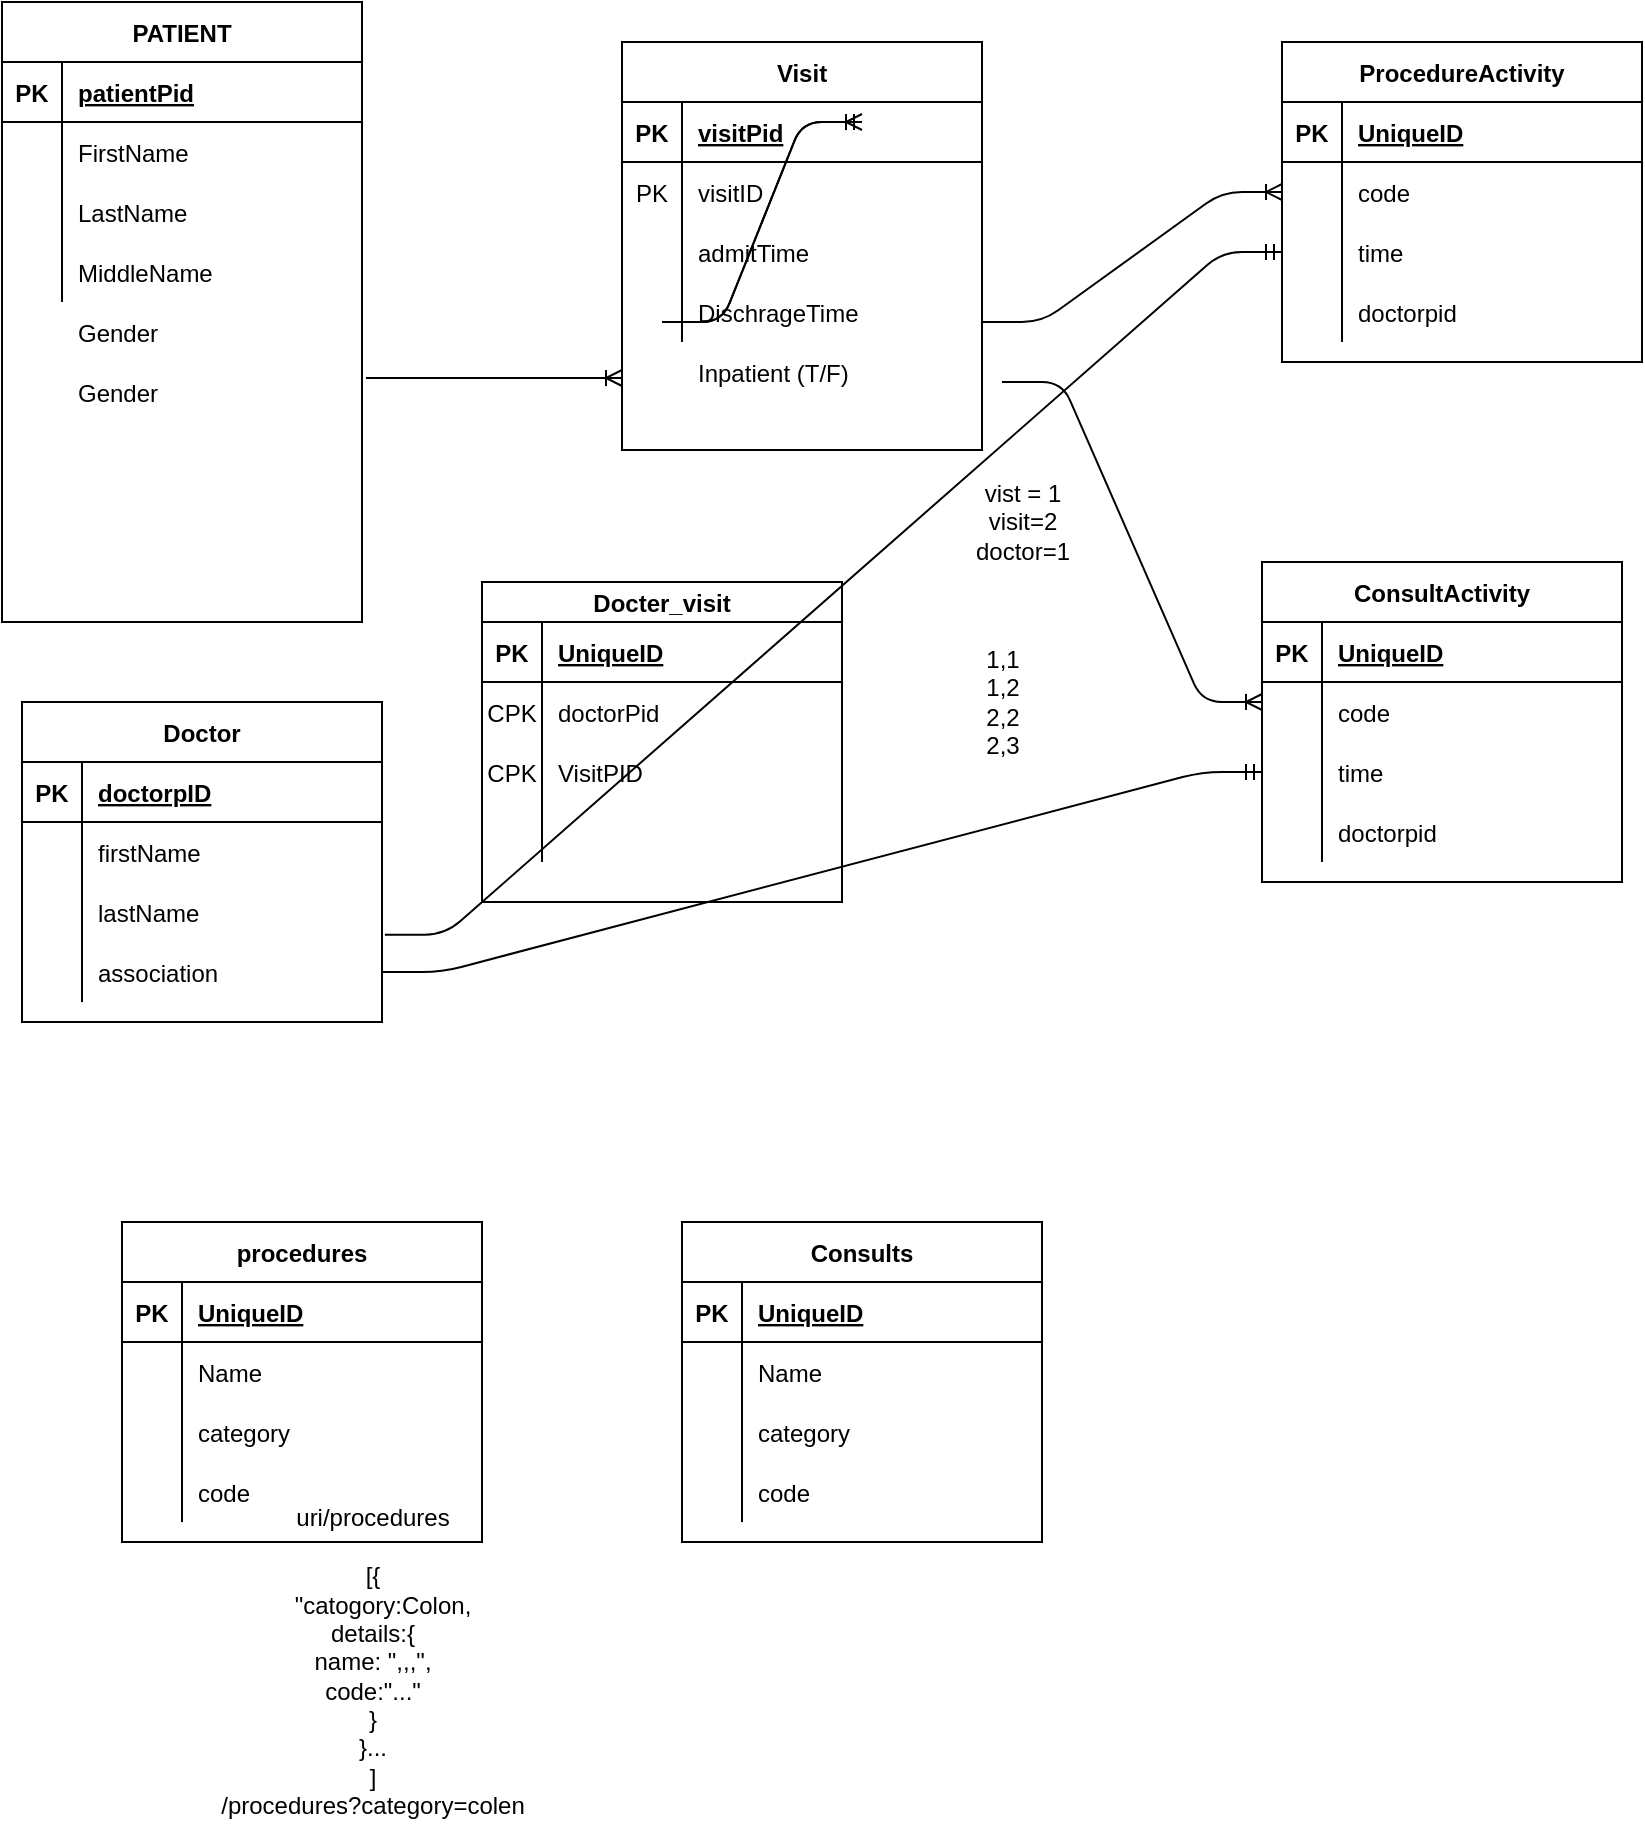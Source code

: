 <mxfile version="14.7.7" type="device"><diagram id="TYVyTrR4eJwqvNRYr55k" name="Page-1"><mxGraphModel dx="1395" dy="656" grid="1" gridSize="10" guides="1" tooltips="1" connect="1" arrows="1" fold="1" page="1" pageScale="1" pageWidth="850" pageHeight="1100" math="0" shadow="0"><root><mxCell id="0"/><mxCell id="1" parent="0"/><mxCell id="mOoH6CRl-uPgWCGxMb5Z-5" value="PATIENT" style="shape=table;startSize=30;container=1;collapsible=1;childLayout=tableLayout;fixedRows=1;rowLines=0;fontStyle=1;align=center;resizeLast=1;" vertex="1" parent="1"><mxGeometry x="170" y="40" width="180" height="310" as="geometry"/></mxCell><mxCell id="mOoH6CRl-uPgWCGxMb5Z-6" value="" style="shape=partialRectangle;collapsible=0;dropTarget=0;pointerEvents=0;fillColor=none;top=0;left=0;bottom=1;right=0;points=[[0,0.5],[1,0.5]];portConstraint=eastwest;" vertex="1" parent="mOoH6CRl-uPgWCGxMb5Z-5"><mxGeometry y="30" width="180" height="30" as="geometry"/></mxCell><mxCell id="mOoH6CRl-uPgWCGxMb5Z-7" value="PK" style="shape=partialRectangle;connectable=0;fillColor=none;top=0;left=0;bottom=0;right=0;fontStyle=1;overflow=hidden;" vertex="1" parent="mOoH6CRl-uPgWCGxMb5Z-6"><mxGeometry width="30" height="30" as="geometry"/></mxCell><mxCell id="mOoH6CRl-uPgWCGxMb5Z-8" value="patientPid" style="shape=partialRectangle;connectable=0;fillColor=none;top=0;left=0;bottom=0;right=0;align=left;spacingLeft=6;fontStyle=5;overflow=hidden;" vertex="1" parent="mOoH6CRl-uPgWCGxMb5Z-6"><mxGeometry x="30" width="150" height="30" as="geometry"/></mxCell><mxCell id="mOoH6CRl-uPgWCGxMb5Z-9" value="" style="shape=partialRectangle;collapsible=0;dropTarget=0;pointerEvents=0;fillColor=none;top=0;left=0;bottom=0;right=0;points=[[0,0.5],[1,0.5]];portConstraint=eastwest;" vertex="1" parent="mOoH6CRl-uPgWCGxMb5Z-5"><mxGeometry y="60" width="180" height="30" as="geometry"/></mxCell><mxCell id="mOoH6CRl-uPgWCGxMb5Z-10" value="" style="shape=partialRectangle;connectable=0;fillColor=none;top=0;left=0;bottom=0;right=0;editable=1;overflow=hidden;" vertex="1" parent="mOoH6CRl-uPgWCGxMb5Z-9"><mxGeometry width="30" height="30" as="geometry"/></mxCell><mxCell id="mOoH6CRl-uPgWCGxMb5Z-11" value="FirstName" style="shape=partialRectangle;connectable=0;fillColor=none;top=0;left=0;bottom=0;right=0;align=left;spacingLeft=6;overflow=hidden;" vertex="1" parent="mOoH6CRl-uPgWCGxMb5Z-9"><mxGeometry x="30" width="150" height="30" as="geometry"/></mxCell><mxCell id="mOoH6CRl-uPgWCGxMb5Z-12" value="" style="shape=partialRectangle;collapsible=0;dropTarget=0;pointerEvents=0;fillColor=none;top=0;left=0;bottom=0;right=0;points=[[0,0.5],[1,0.5]];portConstraint=eastwest;" vertex="1" parent="mOoH6CRl-uPgWCGxMb5Z-5"><mxGeometry y="90" width="180" height="30" as="geometry"/></mxCell><mxCell id="mOoH6CRl-uPgWCGxMb5Z-13" value="" style="shape=partialRectangle;connectable=0;fillColor=none;top=0;left=0;bottom=0;right=0;editable=1;overflow=hidden;" vertex="1" parent="mOoH6CRl-uPgWCGxMb5Z-12"><mxGeometry width="30" height="30" as="geometry"/></mxCell><mxCell id="mOoH6CRl-uPgWCGxMb5Z-14" value="LastName" style="shape=partialRectangle;connectable=0;fillColor=none;top=0;left=0;bottom=0;right=0;align=left;spacingLeft=6;overflow=hidden;" vertex="1" parent="mOoH6CRl-uPgWCGxMb5Z-12"><mxGeometry x="30" width="150" height="30" as="geometry"/></mxCell><mxCell id="mOoH6CRl-uPgWCGxMb5Z-15" value="" style="shape=partialRectangle;collapsible=0;dropTarget=0;pointerEvents=0;fillColor=none;top=0;left=0;bottom=0;right=0;points=[[0,0.5],[1,0.5]];portConstraint=eastwest;" vertex="1" parent="mOoH6CRl-uPgWCGxMb5Z-5"><mxGeometry y="120" width="180" height="30" as="geometry"/></mxCell><mxCell id="mOoH6CRl-uPgWCGxMb5Z-16" value="" style="shape=partialRectangle;connectable=0;fillColor=none;top=0;left=0;bottom=0;right=0;editable=1;overflow=hidden;" vertex="1" parent="mOoH6CRl-uPgWCGxMb5Z-15"><mxGeometry width="30" height="30" as="geometry"/></mxCell><mxCell id="mOoH6CRl-uPgWCGxMb5Z-17" value="MiddleName" style="shape=partialRectangle;connectable=0;fillColor=none;top=0;left=0;bottom=0;right=0;align=left;spacingLeft=6;overflow=hidden;" vertex="1" parent="mOoH6CRl-uPgWCGxMb5Z-15"><mxGeometry x="30" width="150" height="30" as="geometry"/></mxCell><mxCell id="mOoH6CRl-uPgWCGxMb5Z-18" value="" style="shape=partialRectangle;collapsible=0;dropTarget=0;pointerEvents=0;fillColor=none;top=0;left=0;bottom=0;right=0;points=[[0,0.5],[1,0.5]];portConstraint=eastwest;" vertex="1" parent="1"><mxGeometry x="170" y="190" width="180" height="30" as="geometry"/></mxCell><mxCell id="mOoH6CRl-uPgWCGxMb5Z-19" value="" style="shape=partialRectangle;connectable=0;fillColor=none;top=0;left=0;bottom=0;right=0;editable=1;overflow=hidden;" vertex="1" parent="mOoH6CRl-uPgWCGxMb5Z-18"><mxGeometry width="30" height="30" as="geometry"/></mxCell><mxCell id="mOoH6CRl-uPgWCGxMb5Z-20" value="Gender" style="shape=partialRectangle;connectable=0;fillColor=none;top=0;left=0;bottom=0;right=0;align=left;spacingLeft=6;overflow=hidden;" vertex="1" parent="mOoH6CRl-uPgWCGxMb5Z-18"><mxGeometry x="30" width="150" height="30" as="geometry"/></mxCell><mxCell id="mOoH6CRl-uPgWCGxMb5Z-21" value="" style="shape=partialRectangle;collapsible=0;dropTarget=0;pointerEvents=0;fillColor=none;top=0;left=0;bottom=0;right=0;points=[[0,0.5],[1,0.5]];portConstraint=eastwest;" vertex="1" parent="1"><mxGeometry x="170" y="220" width="180" height="30" as="geometry"/></mxCell><mxCell id="mOoH6CRl-uPgWCGxMb5Z-22" value="" style="shape=partialRectangle;connectable=0;fillColor=none;top=0;left=0;bottom=0;right=0;editable=1;overflow=hidden;" vertex="1" parent="mOoH6CRl-uPgWCGxMb5Z-21"><mxGeometry width="30" height="30" as="geometry"/></mxCell><mxCell id="mOoH6CRl-uPgWCGxMb5Z-23" value="Gender" style="shape=partialRectangle;connectable=0;fillColor=none;top=0;left=0;bottom=0;right=0;align=left;spacingLeft=6;overflow=hidden;" vertex="1" parent="mOoH6CRl-uPgWCGxMb5Z-21"><mxGeometry x="30" width="150" height="30" as="geometry"/></mxCell><mxCell id="mOoH6CRl-uPgWCGxMb5Z-24" value="Visit" style="shape=table;startSize=30;container=1;collapsible=1;childLayout=tableLayout;fixedRows=1;rowLines=0;fontStyle=1;align=center;resizeLast=1;" vertex="1" parent="1"><mxGeometry x="480" y="60" width="180" height="204" as="geometry"/></mxCell><mxCell id="mOoH6CRl-uPgWCGxMb5Z-25" value="" style="shape=partialRectangle;collapsible=0;dropTarget=0;pointerEvents=0;fillColor=none;top=0;left=0;bottom=1;right=0;points=[[0,0.5],[1,0.5]];portConstraint=eastwest;" vertex="1" parent="mOoH6CRl-uPgWCGxMb5Z-24"><mxGeometry y="30" width="180" height="30" as="geometry"/></mxCell><mxCell id="mOoH6CRl-uPgWCGxMb5Z-26" value="PK" style="shape=partialRectangle;connectable=0;fillColor=none;top=0;left=0;bottom=0;right=0;fontStyle=1;overflow=hidden;" vertex="1" parent="mOoH6CRl-uPgWCGxMb5Z-25"><mxGeometry width="30" height="30" as="geometry"/></mxCell><mxCell id="mOoH6CRl-uPgWCGxMb5Z-27" value="visitPid" style="shape=partialRectangle;connectable=0;fillColor=none;top=0;left=0;bottom=0;right=0;align=left;spacingLeft=6;fontStyle=5;overflow=hidden;" vertex="1" parent="mOoH6CRl-uPgWCGxMb5Z-25"><mxGeometry x="30" width="150" height="30" as="geometry"/></mxCell><mxCell id="mOoH6CRl-uPgWCGxMb5Z-28" value="" style="shape=partialRectangle;collapsible=0;dropTarget=0;pointerEvents=0;fillColor=none;top=0;left=0;bottom=0;right=0;points=[[0,0.5],[1,0.5]];portConstraint=eastwest;" vertex="1" parent="mOoH6CRl-uPgWCGxMb5Z-24"><mxGeometry y="60" width="180" height="30" as="geometry"/></mxCell><mxCell id="mOoH6CRl-uPgWCGxMb5Z-29" value="PK" style="shape=partialRectangle;connectable=0;fillColor=none;top=0;left=0;bottom=0;right=0;editable=1;overflow=hidden;" vertex="1" parent="mOoH6CRl-uPgWCGxMb5Z-28"><mxGeometry width="30" height="30" as="geometry"/></mxCell><mxCell id="mOoH6CRl-uPgWCGxMb5Z-30" value="visitID" style="shape=partialRectangle;connectable=0;fillColor=none;top=0;left=0;bottom=0;right=0;align=left;spacingLeft=6;overflow=hidden;" vertex="1" parent="mOoH6CRl-uPgWCGxMb5Z-28"><mxGeometry x="30" width="150" height="30" as="geometry"/></mxCell><mxCell id="mOoH6CRl-uPgWCGxMb5Z-31" value="" style="shape=partialRectangle;collapsible=0;dropTarget=0;pointerEvents=0;fillColor=none;top=0;left=0;bottom=0;right=0;points=[[0,0.5],[1,0.5]];portConstraint=eastwest;" vertex="1" parent="mOoH6CRl-uPgWCGxMb5Z-24"><mxGeometry y="90" width="180" height="30" as="geometry"/></mxCell><mxCell id="mOoH6CRl-uPgWCGxMb5Z-32" value="" style="shape=partialRectangle;connectable=0;fillColor=none;top=0;left=0;bottom=0;right=0;editable=1;overflow=hidden;" vertex="1" parent="mOoH6CRl-uPgWCGxMb5Z-31"><mxGeometry width="30" height="30" as="geometry"/></mxCell><mxCell id="mOoH6CRl-uPgWCGxMb5Z-33" value="admitTime" style="shape=partialRectangle;connectable=0;fillColor=none;top=0;left=0;bottom=0;right=0;align=left;spacingLeft=6;overflow=hidden;" vertex="1" parent="mOoH6CRl-uPgWCGxMb5Z-31"><mxGeometry x="30" width="150" height="30" as="geometry"/></mxCell><mxCell id="mOoH6CRl-uPgWCGxMb5Z-34" value="" style="shape=partialRectangle;collapsible=0;dropTarget=0;pointerEvents=0;fillColor=none;top=0;left=0;bottom=0;right=0;points=[[0,0.5],[1,0.5]];portConstraint=eastwest;" vertex="1" parent="mOoH6CRl-uPgWCGxMb5Z-24"><mxGeometry y="120" width="180" height="30" as="geometry"/></mxCell><mxCell id="mOoH6CRl-uPgWCGxMb5Z-35" value="" style="shape=partialRectangle;connectable=0;fillColor=none;top=0;left=0;bottom=0;right=0;editable=1;overflow=hidden;" vertex="1" parent="mOoH6CRl-uPgWCGxMb5Z-34"><mxGeometry width="30" height="30" as="geometry"/></mxCell><mxCell id="mOoH6CRl-uPgWCGxMb5Z-36" value="DischrageTime" style="shape=partialRectangle;connectable=0;fillColor=none;top=0;left=0;bottom=0;right=0;align=left;spacingLeft=6;overflow=hidden;" vertex="1" parent="mOoH6CRl-uPgWCGxMb5Z-34"><mxGeometry x="30" width="150" height="30" as="geometry"/></mxCell><mxCell id="mOoH6CRl-uPgWCGxMb5Z-37" value="Inpatient (T/F)" style="shape=partialRectangle;connectable=0;fillColor=none;top=0;left=0;bottom=0;right=0;align=left;spacingLeft=6;overflow=hidden;" vertex="1" parent="1"><mxGeometry x="510" y="210" width="150" height="30" as="geometry"/></mxCell><mxCell id="mOoH6CRl-uPgWCGxMb5Z-38" value="" style="edgeStyle=entityRelationEdgeStyle;fontSize=12;html=1;endArrow=ERoneToMany;" edge="1" parent="1"><mxGeometry width="100" height="100" relative="1" as="geometry"><mxPoint x="352" y="228" as="sourcePoint"/><mxPoint x="480" y="228" as="targetPoint"/></mxGeometry></mxCell><mxCell id="mOoH6CRl-uPgWCGxMb5Z-39" value="Doctor" style="shape=table;startSize=30;container=1;collapsible=1;childLayout=tableLayout;fixedRows=1;rowLines=0;fontStyle=1;align=center;resizeLast=1;" vertex="1" parent="1"><mxGeometry x="180" y="390" width="180" height="160" as="geometry"/></mxCell><mxCell id="mOoH6CRl-uPgWCGxMb5Z-40" value="" style="shape=partialRectangle;collapsible=0;dropTarget=0;pointerEvents=0;fillColor=none;top=0;left=0;bottom=1;right=0;points=[[0,0.5],[1,0.5]];portConstraint=eastwest;" vertex="1" parent="mOoH6CRl-uPgWCGxMb5Z-39"><mxGeometry y="30" width="180" height="30" as="geometry"/></mxCell><mxCell id="mOoH6CRl-uPgWCGxMb5Z-41" value="PK" style="shape=partialRectangle;connectable=0;fillColor=none;top=0;left=0;bottom=0;right=0;fontStyle=1;overflow=hidden;" vertex="1" parent="mOoH6CRl-uPgWCGxMb5Z-40"><mxGeometry width="30" height="30" as="geometry"/></mxCell><mxCell id="mOoH6CRl-uPgWCGxMb5Z-42" value="doctorpID" style="shape=partialRectangle;connectable=0;fillColor=none;top=0;left=0;bottom=0;right=0;align=left;spacingLeft=6;fontStyle=5;overflow=hidden;" vertex="1" parent="mOoH6CRl-uPgWCGxMb5Z-40"><mxGeometry x="30" width="150" height="30" as="geometry"/></mxCell><mxCell id="mOoH6CRl-uPgWCGxMb5Z-43" value="" style="shape=partialRectangle;collapsible=0;dropTarget=0;pointerEvents=0;fillColor=none;top=0;left=0;bottom=0;right=0;points=[[0,0.5],[1,0.5]];portConstraint=eastwest;" vertex="1" parent="mOoH6CRl-uPgWCGxMb5Z-39"><mxGeometry y="60" width="180" height="30" as="geometry"/></mxCell><mxCell id="mOoH6CRl-uPgWCGxMb5Z-44" value="" style="shape=partialRectangle;connectable=0;fillColor=none;top=0;left=0;bottom=0;right=0;editable=1;overflow=hidden;" vertex="1" parent="mOoH6CRl-uPgWCGxMb5Z-43"><mxGeometry width="30" height="30" as="geometry"/></mxCell><mxCell id="mOoH6CRl-uPgWCGxMb5Z-45" value="firstName" style="shape=partialRectangle;connectable=0;fillColor=none;top=0;left=0;bottom=0;right=0;align=left;spacingLeft=6;overflow=hidden;" vertex="1" parent="mOoH6CRl-uPgWCGxMb5Z-43"><mxGeometry x="30" width="150" height="30" as="geometry"/></mxCell><mxCell id="mOoH6CRl-uPgWCGxMb5Z-46" value="" style="shape=partialRectangle;collapsible=0;dropTarget=0;pointerEvents=0;fillColor=none;top=0;left=0;bottom=0;right=0;points=[[0,0.5],[1,0.5]];portConstraint=eastwest;" vertex="1" parent="mOoH6CRl-uPgWCGxMb5Z-39"><mxGeometry y="90" width="180" height="30" as="geometry"/></mxCell><mxCell id="mOoH6CRl-uPgWCGxMb5Z-47" value="" style="shape=partialRectangle;connectable=0;fillColor=none;top=0;left=0;bottom=0;right=0;editable=1;overflow=hidden;" vertex="1" parent="mOoH6CRl-uPgWCGxMb5Z-46"><mxGeometry width="30" height="30" as="geometry"/></mxCell><mxCell id="mOoH6CRl-uPgWCGxMb5Z-48" value="lastName" style="shape=partialRectangle;connectable=0;fillColor=none;top=0;left=0;bottom=0;right=0;align=left;spacingLeft=6;overflow=hidden;" vertex="1" parent="mOoH6CRl-uPgWCGxMb5Z-46"><mxGeometry x="30" width="150" height="30" as="geometry"/></mxCell><mxCell id="mOoH6CRl-uPgWCGxMb5Z-49" value="" style="shape=partialRectangle;collapsible=0;dropTarget=0;pointerEvents=0;fillColor=none;top=0;left=0;bottom=0;right=0;points=[[0,0.5],[1,0.5]];portConstraint=eastwest;" vertex="1" parent="mOoH6CRl-uPgWCGxMb5Z-39"><mxGeometry y="120" width="180" height="30" as="geometry"/></mxCell><mxCell id="mOoH6CRl-uPgWCGxMb5Z-50" value="" style="shape=partialRectangle;connectable=0;fillColor=none;top=0;left=0;bottom=0;right=0;editable=1;overflow=hidden;" vertex="1" parent="mOoH6CRl-uPgWCGxMb5Z-49"><mxGeometry width="30" height="30" as="geometry"/></mxCell><mxCell id="mOoH6CRl-uPgWCGxMb5Z-51" value="association" style="shape=partialRectangle;connectable=0;fillColor=none;top=0;left=0;bottom=0;right=0;align=left;spacingLeft=6;overflow=hidden;" vertex="1" parent="mOoH6CRl-uPgWCGxMb5Z-49"><mxGeometry x="30" width="150" height="30" as="geometry"/></mxCell><mxCell id="mOoH6CRl-uPgWCGxMb5Z-53" value="Docter_visit" style="shape=table;startSize=20;container=1;collapsible=1;childLayout=tableLayout;fixedRows=1;rowLines=0;fontStyle=1;align=center;resizeLast=1;" vertex="1" parent="1"><mxGeometry x="410" y="330" width="180" height="160" as="geometry"/></mxCell><mxCell id="mOoH6CRl-uPgWCGxMb5Z-54" value="" style="shape=partialRectangle;collapsible=0;dropTarget=0;pointerEvents=0;fillColor=none;top=0;left=0;bottom=1;right=0;points=[[0,0.5],[1,0.5]];portConstraint=eastwest;" vertex="1" parent="mOoH6CRl-uPgWCGxMb5Z-53"><mxGeometry y="20" width="180" height="30" as="geometry"/></mxCell><mxCell id="mOoH6CRl-uPgWCGxMb5Z-55" value="PK" style="shape=partialRectangle;connectable=0;fillColor=none;top=0;left=0;bottom=0;right=0;fontStyle=1;overflow=hidden;" vertex="1" parent="mOoH6CRl-uPgWCGxMb5Z-54"><mxGeometry width="30" height="30" as="geometry"/></mxCell><mxCell id="mOoH6CRl-uPgWCGxMb5Z-56" value="UniqueID" style="shape=partialRectangle;connectable=0;fillColor=none;top=0;left=0;bottom=0;right=0;align=left;spacingLeft=6;fontStyle=5;overflow=hidden;" vertex="1" parent="mOoH6CRl-uPgWCGxMb5Z-54"><mxGeometry x="30" width="150" height="30" as="geometry"/></mxCell><mxCell id="mOoH6CRl-uPgWCGxMb5Z-57" value="" style="shape=partialRectangle;collapsible=0;dropTarget=0;pointerEvents=0;fillColor=none;top=0;left=0;bottom=0;right=0;points=[[0,0.5],[1,0.5]];portConstraint=eastwest;" vertex="1" parent="mOoH6CRl-uPgWCGxMb5Z-53"><mxGeometry y="50" width="180" height="30" as="geometry"/></mxCell><mxCell id="mOoH6CRl-uPgWCGxMb5Z-58" value="CPK" style="shape=partialRectangle;connectable=0;fillColor=none;top=0;left=0;bottom=0;right=0;editable=1;overflow=hidden;" vertex="1" parent="mOoH6CRl-uPgWCGxMb5Z-57"><mxGeometry width="30" height="30" as="geometry"/></mxCell><mxCell id="mOoH6CRl-uPgWCGxMb5Z-59" value="doctorPid" style="shape=partialRectangle;connectable=0;fillColor=none;top=0;left=0;bottom=0;right=0;align=left;spacingLeft=6;overflow=hidden;" vertex="1" parent="mOoH6CRl-uPgWCGxMb5Z-57"><mxGeometry x="30" width="150" height="30" as="geometry"/></mxCell><mxCell id="mOoH6CRl-uPgWCGxMb5Z-60" value="" style="shape=partialRectangle;collapsible=0;dropTarget=0;pointerEvents=0;fillColor=none;top=0;left=0;bottom=0;right=0;points=[[0,0.5],[1,0.5]];portConstraint=eastwest;" vertex="1" parent="mOoH6CRl-uPgWCGxMb5Z-53"><mxGeometry y="80" width="180" height="30" as="geometry"/></mxCell><mxCell id="mOoH6CRl-uPgWCGxMb5Z-61" value="CPK" style="shape=partialRectangle;connectable=0;fillColor=none;top=0;left=0;bottom=0;right=0;editable=1;overflow=hidden;" vertex="1" parent="mOoH6CRl-uPgWCGxMb5Z-60"><mxGeometry width="30" height="30" as="geometry"/></mxCell><mxCell id="mOoH6CRl-uPgWCGxMb5Z-62" value="VisitPID" style="shape=partialRectangle;connectable=0;fillColor=none;top=0;left=0;bottom=0;right=0;align=left;spacingLeft=6;overflow=hidden;" vertex="1" parent="mOoH6CRl-uPgWCGxMb5Z-60"><mxGeometry x="30" width="150" height="30" as="geometry"/></mxCell><mxCell id="mOoH6CRl-uPgWCGxMb5Z-63" value="" style="shape=partialRectangle;collapsible=0;dropTarget=0;pointerEvents=0;fillColor=none;top=0;left=0;bottom=0;right=0;points=[[0,0.5],[1,0.5]];portConstraint=eastwest;" vertex="1" parent="mOoH6CRl-uPgWCGxMb5Z-53"><mxGeometry y="110" width="180" height="30" as="geometry"/></mxCell><mxCell id="mOoH6CRl-uPgWCGxMb5Z-64" value="" style="shape=partialRectangle;connectable=0;fillColor=none;top=0;left=0;bottom=0;right=0;editable=1;overflow=hidden;" vertex="1" parent="mOoH6CRl-uPgWCGxMb5Z-63"><mxGeometry width="30" height="30" as="geometry"/></mxCell><mxCell id="mOoH6CRl-uPgWCGxMb5Z-65" value="" style="shape=partialRectangle;connectable=0;fillColor=none;top=0;left=0;bottom=0;right=0;align=left;spacingLeft=6;overflow=hidden;" vertex="1" parent="mOoH6CRl-uPgWCGxMb5Z-63"><mxGeometry x="30" width="150" height="30" as="geometry"/></mxCell><mxCell id="mOoH6CRl-uPgWCGxMb5Z-66" value="vist = 1&lt;br&gt;visit=2&lt;br&gt;doctor=1" style="text;html=1;align=center;verticalAlign=middle;resizable=0;points=[];autosize=1;strokeColor=none;" vertex="1" parent="1"><mxGeometry x="650" y="275" width="60" height="50" as="geometry"/></mxCell><mxCell id="mOoH6CRl-uPgWCGxMb5Z-67" value="1,1&lt;br&gt;1,2&lt;br&gt;2,2&lt;br&gt;2,3" style="text;html=1;align=center;verticalAlign=middle;resizable=0;points=[];autosize=1;strokeColor=none;" vertex="1" parent="1"><mxGeometry x="655" y="360" width="30" height="60" as="geometry"/></mxCell><mxCell id="mOoH6CRl-uPgWCGxMb5Z-68" value="procedures" style="shape=table;startSize=30;container=1;collapsible=1;childLayout=tableLayout;fixedRows=1;rowLines=0;fontStyle=1;align=center;resizeLast=1;" vertex="1" parent="1"><mxGeometry x="230" y="650" width="180" height="160" as="geometry"/></mxCell><mxCell id="mOoH6CRl-uPgWCGxMb5Z-69" value="" style="shape=partialRectangle;collapsible=0;dropTarget=0;pointerEvents=0;fillColor=none;top=0;left=0;bottom=1;right=0;points=[[0,0.5],[1,0.5]];portConstraint=eastwest;" vertex="1" parent="mOoH6CRl-uPgWCGxMb5Z-68"><mxGeometry y="30" width="180" height="30" as="geometry"/></mxCell><mxCell id="mOoH6CRl-uPgWCGxMb5Z-70" value="PK" style="shape=partialRectangle;connectable=0;fillColor=none;top=0;left=0;bottom=0;right=0;fontStyle=1;overflow=hidden;" vertex="1" parent="mOoH6CRl-uPgWCGxMb5Z-69"><mxGeometry width="30" height="30" as="geometry"/></mxCell><mxCell id="mOoH6CRl-uPgWCGxMb5Z-71" value="UniqueID" style="shape=partialRectangle;connectable=0;fillColor=none;top=0;left=0;bottom=0;right=0;align=left;spacingLeft=6;fontStyle=5;overflow=hidden;" vertex="1" parent="mOoH6CRl-uPgWCGxMb5Z-69"><mxGeometry x="30" width="150" height="30" as="geometry"/></mxCell><mxCell id="mOoH6CRl-uPgWCGxMb5Z-72" value="" style="shape=partialRectangle;collapsible=0;dropTarget=0;pointerEvents=0;fillColor=none;top=0;left=0;bottom=0;right=0;points=[[0,0.5],[1,0.5]];portConstraint=eastwest;" vertex="1" parent="mOoH6CRl-uPgWCGxMb5Z-68"><mxGeometry y="60" width="180" height="30" as="geometry"/></mxCell><mxCell id="mOoH6CRl-uPgWCGxMb5Z-73" value="" style="shape=partialRectangle;connectable=0;fillColor=none;top=0;left=0;bottom=0;right=0;editable=1;overflow=hidden;" vertex="1" parent="mOoH6CRl-uPgWCGxMb5Z-72"><mxGeometry width="30" height="30" as="geometry"/></mxCell><mxCell id="mOoH6CRl-uPgWCGxMb5Z-74" value="Name" style="shape=partialRectangle;connectable=0;fillColor=none;top=0;left=0;bottom=0;right=0;align=left;spacingLeft=6;overflow=hidden;" vertex="1" parent="mOoH6CRl-uPgWCGxMb5Z-72"><mxGeometry x="30" width="150" height="30" as="geometry"/></mxCell><mxCell id="mOoH6CRl-uPgWCGxMb5Z-75" value="" style="shape=partialRectangle;collapsible=0;dropTarget=0;pointerEvents=0;fillColor=none;top=0;left=0;bottom=0;right=0;points=[[0,0.5],[1,0.5]];portConstraint=eastwest;" vertex="1" parent="mOoH6CRl-uPgWCGxMb5Z-68"><mxGeometry y="90" width="180" height="30" as="geometry"/></mxCell><mxCell id="mOoH6CRl-uPgWCGxMb5Z-76" value="" style="shape=partialRectangle;connectable=0;fillColor=none;top=0;left=0;bottom=0;right=0;editable=1;overflow=hidden;" vertex="1" parent="mOoH6CRl-uPgWCGxMb5Z-75"><mxGeometry width="30" height="30" as="geometry"/></mxCell><mxCell id="mOoH6CRl-uPgWCGxMb5Z-77" value="category" style="shape=partialRectangle;connectable=0;fillColor=none;top=0;left=0;bottom=0;right=0;align=left;spacingLeft=6;overflow=hidden;" vertex="1" parent="mOoH6CRl-uPgWCGxMb5Z-75"><mxGeometry x="30" width="150" height="30" as="geometry"/></mxCell><mxCell id="mOoH6CRl-uPgWCGxMb5Z-78" value="" style="shape=partialRectangle;collapsible=0;dropTarget=0;pointerEvents=0;fillColor=none;top=0;left=0;bottom=0;right=0;points=[[0,0.5],[1,0.5]];portConstraint=eastwest;" vertex="1" parent="mOoH6CRl-uPgWCGxMb5Z-68"><mxGeometry y="120" width="180" height="30" as="geometry"/></mxCell><mxCell id="mOoH6CRl-uPgWCGxMb5Z-79" value="" style="shape=partialRectangle;connectable=0;fillColor=none;top=0;left=0;bottom=0;right=0;editable=1;overflow=hidden;" vertex="1" parent="mOoH6CRl-uPgWCGxMb5Z-78"><mxGeometry width="30" height="30" as="geometry"/></mxCell><mxCell id="mOoH6CRl-uPgWCGxMb5Z-80" value="code" style="shape=partialRectangle;connectable=0;fillColor=none;top=0;left=0;bottom=0;right=0;align=left;spacingLeft=6;overflow=hidden;" vertex="1" parent="mOoH6CRl-uPgWCGxMb5Z-78"><mxGeometry x="30" width="150" height="30" as="geometry"/></mxCell><mxCell id="mOoH6CRl-uPgWCGxMb5Z-81" value="Consults" style="shape=table;startSize=30;container=1;collapsible=1;childLayout=tableLayout;fixedRows=1;rowLines=0;fontStyle=1;align=center;resizeLast=1;" vertex="1" parent="1"><mxGeometry x="510" y="650" width="180" height="160" as="geometry"/></mxCell><mxCell id="mOoH6CRl-uPgWCGxMb5Z-82" value="" style="shape=partialRectangle;collapsible=0;dropTarget=0;pointerEvents=0;fillColor=none;top=0;left=0;bottom=1;right=0;points=[[0,0.5],[1,0.5]];portConstraint=eastwest;" vertex="1" parent="mOoH6CRl-uPgWCGxMb5Z-81"><mxGeometry y="30" width="180" height="30" as="geometry"/></mxCell><mxCell id="mOoH6CRl-uPgWCGxMb5Z-83" value="PK" style="shape=partialRectangle;connectable=0;fillColor=none;top=0;left=0;bottom=0;right=0;fontStyle=1;overflow=hidden;" vertex="1" parent="mOoH6CRl-uPgWCGxMb5Z-82"><mxGeometry width="30" height="30" as="geometry"/></mxCell><mxCell id="mOoH6CRl-uPgWCGxMb5Z-84" value="UniqueID" style="shape=partialRectangle;connectable=0;fillColor=none;top=0;left=0;bottom=0;right=0;align=left;spacingLeft=6;fontStyle=5;overflow=hidden;" vertex="1" parent="mOoH6CRl-uPgWCGxMb5Z-82"><mxGeometry x="30" width="150" height="30" as="geometry"/></mxCell><mxCell id="mOoH6CRl-uPgWCGxMb5Z-85" value="" style="shape=partialRectangle;collapsible=0;dropTarget=0;pointerEvents=0;fillColor=none;top=0;left=0;bottom=0;right=0;points=[[0,0.5],[1,0.5]];portConstraint=eastwest;" vertex="1" parent="mOoH6CRl-uPgWCGxMb5Z-81"><mxGeometry y="60" width="180" height="30" as="geometry"/></mxCell><mxCell id="mOoH6CRl-uPgWCGxMb5Z-86" value="" style="shape=partialRectangle;connectable=0;fillColor=none;top=0;left=0;bottom=0;right=0;editable=1;overflow=hidden;" vertex="1" parent="mOoH6CRl-uPgWCGxMb5Z-85"><mxGeometry width="30" height="30" as="geometry"/></mxCell><mxCell id="mOoH6CRl-uPgWCGxMb5Z-87" value="Name" style="shape=partialRectangle;connectable=0;fillColor=none;top=0;left=0;bottom=0;right=0;align=left;spacingLeft=6;overflow=hidden;" vertex="1" parent="mOoH6CRl-uPgWCGxMb5Z-85"><mxGeometry x="30" width="150" height="30" as="geometry"/></mxCell><mxCell id="mOoH6CRl-uPgWCGxMb5Z-88" value="" style="shape=partialRectangle;collapsible=0;dropTarget=0;pointerEvents=0;fillColor=none;top=0;left=0;bottom=0;right=0;points=[[0,0.5],[1,0.5]];portConstraint=eastwest;" vertex="1" parent="mOoH6CRl-uPgWCGxMb5Z-81"><mxGeometry y="90" width="180" height="30" as="geometry"/></mxCell><mxCell id="mOoH6CRl-uPgWCGxMb5Z-89" value="" style="shape=partialRectangle;connectable=0;fillColor=none;top=0;left=0;bottom=0;right=0;editable=1;overflow=hidden;" vertex="1" parent="mOoH6CRl-uPgWCGxMb5Z-88"><mxGeometry width="30" height="30" as="geometry"/></mxCell><mxCell id="mOoH6CRl-uPgWCGxMb5Z-90" value="category" style="shape=partialRectangle;connectable=0;fillColor=none;top=0;left=0;bottom=0;right=0;align=left;spacingLeft=6;overflow=hidden;" vertex="1" parent="mOoH6CRl-uPgWCGxMb5Z-88"><mxGeometry x="30" width="150" height="30" as="geometry"/></mxCell><mxCell id="mOoH6CRl-uPgWCGxMb5Z-91" value="" style="shape=partialRectangle;collapsible=0;dropTarget=0;pointerEvents=0;fillColor=none;top=0;left=0;bottom=0;right=0;points=[[0,0.5],[1,0.5]];portConstraint=eastwest;" vertex="1" parent="mOoH6CRl-uPgWCGxMb5Z-81"><mxGeometry y="120" width="180" height="30" as="geometry"/></mxCell><mxCell id="mOoH6CRl-uPgWCGxMb5Z-92" value="" style="shape=partialRectangle;connectable=0;fillColor=none;top=0;left=0;bottom=0;right=0;editable=1;overflow=hidden;" vertex="1" parent="mOoH6CRl-uPgWCGxMb5Z-91"><mxGeometry width="30" height="30" as="geometry"/></mxCell><mxCell id="mOoH6CRl-uPgWCGxMb5Z-93" value="code" style="shape=partialRectangle;connectable=0;fillColor=none;top=0;left=0;bottom=0;right=0;align=left;spacingLeft=6;overflow=hidden;" vertex="1" parent="mOoH6CRl-uPgWCGxMb5Z-91"><mxGeometry x="30" width="150" height="30" as="geometry"/></mxCell><mxCell id="mOoH6CRl-uPgWCGxMb5Z-94" value="uri/procedures&lt;br&gt;&lt;br&gt;[{&lt;br&gt;&amp;nbsp; &amp;nbsp;&quot;catogory:Colon,&lt;br&gt;details:{&lt;br&gt;name: &quot;,,,&quot;,&lt;br&gt;code:&quot;...&quot;&lt;br&gt;}&lt;br&gt;}...&lt;br&gt;]&lt;br&gt;/procedures?category=colen&lt;br&gt;" style="text;html=1;align=center;verticalAlign=middle;resizable=0;points=[];autosize=1;strokeColor=none;" vertex="1" parent="1"><mxGeometry x="270" y="790" width="170" height="160" as="geometry"/></mxCell><mxCell id="mOoH6CRl-uPgWCGxMb5Z-95" value="ProcedureActivity" style="shape=table;startSize=30;container=1;collapsible=1;childLayout=tableLayout;fixedRows=1;rowLines=0;fontStyle=1;align=center;resizeLast=1;" vertex="1" parent="1"><mxGeometry x="810" y="60" width="180" height="160" as="geometry"/></mxCell><mxCell id="mOoH6CRl-uPgWCGxMb5Z-96" value="" style="shape=partialRectangle;collapsible=0;dropTarget=0;pointerEvents=0;fillColor=none;top=0;left=0;bottom=1;right=0;points=[[0,0.5],[1,0.5]];portConstraint=eastwest;" vertex="1" parent="mOoH6CRl-uPgWCGxMb5Z-95"><mxGeometry y="30" width="180" height="30" as="geometry"/></mxCell><mxCell id="mOoH6CRl-uPgWCGxMb5Z-97" value="PK" style="shape=partialRectangle;connectable=0;fillColor=none;top=0;left=0;bottom=0;right=0;fontStyle=1;overflow=hidden;" vertex="1" parent="mOoH6CRl-uPgWCGxMb5Z-96"><mxGeometry width="30" height="30" as="geometry"/></mxCell><mxCell id="mOoH6CRl-uPgWCGxMb5Z-98" value="UniqueID" style="shape=partialRectangle;connectable=0;fillColor=none;top=0;left=0;bottom=0;right=0;align=left;spacingLeft=6;fontStyle=5;overflow=hidden;" vertex="1" parent="mOoH6CRl-uPgWCGxMb5Z-96"><mxGeometry x="30" width="150" height="30" as="geometry"/></mxCell><mxCell id="mOoH6CRl-uPgWCGxMb5Z-99" value="" style="shape=partialRectangle;collapsible=0;dropTarget=0;pointerEvents=0;fillColor=none;top=0;left=0;bottom=0;right=0;points=[[0,0.5],[1,0.5]];portConstraint=eastwest;" vertex="1" parent="mOoH6CRl-uPgWCGxMb5Z-95"><mxGeometry y="60" width="180" height="30" as="geometry"/></mxCell><mxCell id="mOoH6CRl-uPgWCGxMb5Z-100" value="" style="shape=partialRectangle;connectable=0;fillColor=none;top=0;left=0;bottom=0;right=0;editable=1;overflow=hidden;" vertex="1" parent="mOoH6CRl-uPgWCGxMb5Z-99"><mxGeometry width="30" height="30" as="geometry"/></mxCell><mxCell id="mOoH6CRl-uPgWCGxMb5Z-101" value="code" style="shape=partialRectangle;connectable=0;fillColor=none;top=0;left=0;bottom=0;right=0;align=left;spacingLeft=6;overflow=hidden;" vertex="1" parent="mOoH6CRl-uPgWCGxMb5Z-99"><mxGeometry x="30" width="150" height="30" as="geometry"/></mxCell><mxCell id="mOoH6CRl-uPgWCGxMb5Z-102" value="" style="shape=partialRectangle;collapsible=0;dropTarget=0;pointerEvents=0;fillColor=none;top=0;left=0;bottom=0;right=0;points=[[0,0.5],[1,0.5]];portConstraint=eastwest;" vertex="1" parent="mOoH6CRl-uPgWCGxMb5Z-95"><mxGeometry y="90" width="180" height="30" as="geometry"/></mxCell><mxCell id="mOoH6CRl-uPgWCGxMb5Z-103" value="" style="shape=partialRectangle;connectable=0;fillColor=none;top=0;left=0;bottom=0;right=0;editable=1;overflow=hidden;" vertex="1" parent="mOoH6CRl-uPgWCGxMb5Z-102"><mxGeometry width="30" height="30" as="geometry"/></mxCell><mxCell id="mOoH6CRl-uPgWCGxMb5Z-104" value="time" style="shape=partialRectangle;connectable=0;fillColor=none;top=0;left=0;bottom=0;right=0;align=left;spacingLeft=6;overflow=hidden;" vertex="1" parent="mOoH6CRl-uPgWCGxMb5Z-102"><mxGeometry x="30" width="150" height="30" as="geometry"/></mxCell><mxCell id="mOoH6CRl-uPgWCGxMb5Z-105" value="" style="shape=partialRectangle;collapsible=0;dropTarget=0;pointerEvents=0;fillColor=none;top=0;left=0;bottom=0;right=0;points=[[0,0.5],[1,0.5]];portConstraint=eastwest;" vertex="1" parent="mOoH6CRl-uPgWCGxMb5Z-95"><mxGeometry y="120" width="180" height="30" as="geometry"/></mxCell><mxCell id="mOoH6CRl-uPgWCGxMb5Z-106" value="" style="shape=partialRectangle;connectable=0;fillColor=none;top=0;left=0;bottom=0;right=0;editable=1;overflow=hidden;" vertex="1" parent="mOoH6CRl-uPgWCGxMb5Z-105"><mxGeometry width="30" height="30" as="geometry"/></mxCell><mxCell id="mOoH6CRl-uPgWCGxMb5Z-107" value="doctorpid" style="shape=partialRectangle;connectable=0;fillColor=none;top=0;left=0;bottom=0;right=0;align=left;spacingLeft=6;overflow=hidden;" vertex="1" parent="mOoH6CRl-uPgWCGxMb5Z-105"><mxGeometry x="30" width="150" height="30" as="geometry"/></mxCell><mxCell id="mOoH6CRl-uPgWCGxMb5Z-108" value="ConsultActivity" style="shape=table;startSize=30;container=1;collapsible=1;childLayout=tableLayout;fixedRows=1;rowLines=0;fontStyle=1;align=center;resizeLast=1;" vertex="1" parent="1"><mxGeometry x="800" y="320" width="180" height="160" as="geometry"/></mxCell><mxCell id="mOoH6CRl-uPgWCGxMb5Z-109" value="" style="shape=partialRectangle;collapsible=0;dropTarget=0;pointerEvents=0;fillColor=none;top=0;left=0;bottom=1;right=0;points=[[0,0.5],[1,0.5]];portConstraint=eastwest;" vertex="1" parent="mOoH6CRl-uPgWCGxMb5Z-108"><mxGeometry y="30" width="180" height="30" as="geometry"/></mxCell><mxCell id="mOoH6CRl-uPgWCGxMb5Z-110" value="PK" style="shape=partialRectangle;connectable=0;fillColor=none;top=0;left=0;bottom=0;right=0;fontStyle=1;overflow=hidden;" vertex="1" parent="mOoH6CRl-uPgWCGxMb5Z-109"><mxGeometry width="30" height="30" as="geometry"/></mxCell><mxCell id="mOoH6CRl-uPgWCGxMb5Z-111" value="UniqueID" style="shape=partialRectangle;connectable=0;fillColor=none;top=0;left=0;bottom=0;right=0;align=left;spacingLeft=6;fontStyle=5;overflow=hidden;" vertex="1" parent="mOoH6CRl-uPgWCGxMb5Z-109"><mxGeometry x="30" width="150" height="30" as="geometry"/></mxCell><mxCell id="mOoH6CRl-uPgWCGxMb5Z-112" value="" style="shape=partialRectangle;collapsible=0;dropTarget=0;pointerEvents=0;fillColor=none;top=0;left=0;bottom=0;right=0;points=[[0,0.5],[1,0.5]];portConstraint=eastwest;" vertex="1" parent="mOoH6CRl-uPgWCGxMb5Z-108"><mxGeometry y="60" width="180" height="30" as="geometry"/></mxCell><mxCell id="mOoH6CRl-uPgWCGxMb5Z-113" value="" style="shape=partialRectangle;connectable=0;fillColor=none;top=0;left=0;bottom=0;right=0;editable=1;overflow=hidden;" vertex="1" parent="mOoH6CRl-uPgWCGxMb5Z-112"><mxGeometry width="30" height="30" as="geometry"/></mxCell><mxCell id="mOoH6CRl-uPgWCGxMb5Z-114" value="code" style="shape=partialRectangle;connectable=0;fillColor=none;top=0;left=0;bottom=0;right=0;align=left;spacingLeft=6;overflow=hidden;" vertex="1" parent="mOoH6CRl-uPgWCGxMb5Z-112"><mxGeometry x="30" width="150" height="30" as="geometry"/></mxCell><mxCell id="mOoH6CRl-uPgWCGxMb5Z-115" value="" style="shape=partialRectangle;collapsible=0;dropTarget=0;pointerEvents=0;fillColor=none;top=0;left=0;bottom=0;right=0;points=[[0,0.5],[1,0.5]];portConstraint=eastwest;" vertex="1" parent="mOoH6CRl-uPgWCGxMb5Z-108"><mxGeometry y="90" width="180" height="30" as="geometry"/></mxCell><mxCell id="mOoH6CRl-uPgWCGxMb5Z-116" value="" style="shape=partialRectangle;connectable=0;fillColor=none;top=0;left=0;bottom=0;right=0;editable=1;overflow=hidden;" vertex="1" parent="mOoH6CRl-uPgWCGxMb5Z-115"><mxGeometry width="30" height="30" as="geometry"/></mxCell><mxCell id="mOoH6CRl-uPgWCGxMb5Z-117" value="time" style="shape=partialRectangle;connectable=0;fillColor=none;top=0;left=0;bottom=0;right=0;align=left;spacingLeft=6;overflow=hidden;" vertex="1" parent="mOoH6CRl-uPgWCGxMb5Z-115"><mxGeometry x="30" width="150" height="30" as="geometry"/></mxCell><mxCell id="mOoH6CRl-uPgWCGxMb5Z-118" value="" style="shape=partialRectangle;collapsible=0;dropTarget=0;pointerEvents=0;fillColor=none;top=0;left=0;bottom=0;right=0;points=[[0,0.5],[1,0.5]];portConstraint=eastwest;" vertex="1" parent="mOoH6CRl-uPgWCGxMb5Z-108"><mxGeometry y="120" width="180" height="30" as="geometry"/></mxCell><mxCell id="mOoH6CRl-uPgWCGxMb5Z-119" value="" style="shape=partialRectangle;connectable=0;fillColor=none;top=0;left=0;bottom=0;right=0;editable=1;overflow=hidden;" vertex="1" parent="mOoH6CRl-uPgWCGxMb5Z-118"><mxGeometry width="30" height="30" as="geometry"/></mxCell><mxCell id="mOoH6CRl-uPgWCGxMb5Z-120" value="doctorpid" style="shape=partialRectangle;connectable=0;fillColor=none;top=0;left=0;bottom=0;right=0;align=left;spacingLeft=6;overflow=hidden;" vertex="1" parent="mOoH6CRl-uPgWCGxMb5Z-118"><mxGeometry x="30" width="150" height="30" as="geometry"/></mxCell><mxCell id="mOoH6CRl-uPgWCGxMb5Z-122" value="" style="edgeStyle=entityRelationEdgeStyle;fontSize=12;html=1;endArrow=ERoneToMany;" edge="1" parent="1"><mxGeometry width="100" height="100" relative="1" as="geometry"><mxPoint x="500" y="200" as="sourcePoint"/><mxPoint x="600" y="100" as="targetPoint"/></mxGeometry></mxCell><mxCell id="mOoH6CRl-uPgWCGxMb5Z-123" value="" style="edgeStyle=entityRelationEdgeStyle;fontSize=12;html=1;endArrow=ERoneToMany;entryX=0;entryY=0.5;entryDx=0;entryDy=0;" edge="1" parent="1" target="mOoH6CRl-uPgWCGxMb5Z-99"><mxGeometry width="100" height="100" relative="1" as="geometry"><mxPoint x="660" y="200" as="sourcePoint"/><mxPoint x="760" y="100" as="targetPoint"/></mxGeometry></mxCell><mxCell id="mOoH6CRl-uPgWCGxMb5Z-124" value="" style="edgeStyle=entityRelationEdgeStyle;fontSize=12;html=1;endArrow=ERoneToMany;" edge="1" parent="1"><mxGeometry width="100" height="100" relative="1" as="geometry"><mxPoint x="670" y="230" as="sourcePoint"/><mxPoint x="800" y="390" as="targetPoint"/></mxGeometry></mxCell><mxCell id="mOoH6CRl-uPgWCGxMb5Z-125" value="" style="edgeStyle=entityRelationEdgeStyle;fontSize=12;html=1;endArrow=ERmandOne;entryX=0;entryY=0.5;entryDx=0;entryDy=0;exitX=1.008;exitY=0.878;exitDx=0;exitDy=0;exitPerimeter=0;" edge="1" parent="1" source="mOoH6CRl-uPgWCGxMb5Z-46" target="mOoH6CRl-uPgWCGxMb5Z-102"><mxGeometry width="100" height="100" relative="1" as="geometry"><mxPoint x="580" y="450" as="sourcePoint"/><mxPoint x="680" y="350" as="targetPoint"/></mxGeometry></mxCell><mxCell id="mOoH6CRl-uPgWCGxMb5Z-126" value="" style="edgeStyle=entityRelationEdgeStyle;fontSize=12;html=1;endArrow=ERmandOne;" edge="1" parent="1"><mxGeometry width="100" height="100" relative="1" as="geometry"><mxPoint x="500" y="200" as="sourcePoint"/><mxPoint x="600" y="100" as="targetPoint"/></mxGeometry></mxCell><mxCell id="mOoH6CRl-uPgWCGxMb5Z-127" value="" style="edgeStyle=entityRelationEdgeStyle;fontSize=12;html=1;endArrow=ERmandOne;exitX=1;exitY=0.5;exitDx=0;exitDy=0;entryX=0;entryY=0.5;entryDx=0;entryDy=0;" edge="1" parent="1" source="mOoH6CRl-uPgWCGxMb5Z-49" target="mOoH6CRl-uPgWCGxMb5Z-115"><mxGeometry width="100" height="100" relative="1" as="geometry"><mxPoint x="680" y="530" as="sourcePoint"/><mxPoint x="780" y="430" as="targetPoint"/></mxGeometry></mxCell></root></mxGraphModel></diagram></mxfile>